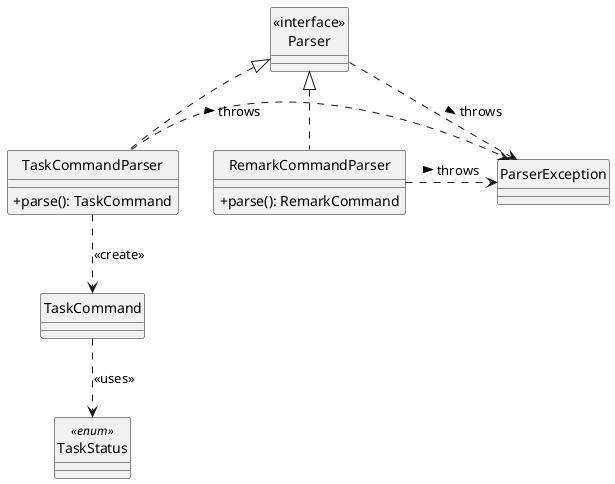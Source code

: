 @startuml
hide circle
skinparam classAttributeIconSize 0

Class "<<interface>>\nParser" as Parser
Class RemarkCommandParser {
  +parse(): RemarkCommand
}

Class TaskCommandParser {
  +parse(): TaskCommand
}

Class ParserException
Class TaskCommand
Class TaskStatus <<enum>>

TaskCommandParser .up.|> Parser
TaskCommandParser .right.> ParserException : throws >
TaskCommandParser .down.> TaskCommand : <<create>>
TaskCommand .down.> TaskStatus : <<uses>>

RemarkCommandParser .up.|> Parser
Parser .right.> ParserException: throws >
RemarkCommandParser .right.> ParserException: throws >
@enduml